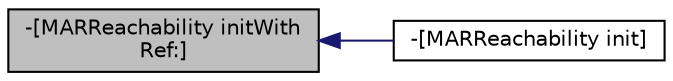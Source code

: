 digraph "-[MARReachability initWithRef:]"
{
  edge [fontname="Helvetica",fontsize="10",labelfontname="Helvetica",labelfontsize="10"];
  node [fontname="Helvetica",fontsize="10",shape=record];
  rankdir="LR";
  Node8 [label="-[MARReachability initWith\lRef:]",height=0.2,width=0.4,color="black", fillcolor="grey75", style="filled", fontcolor="black"];
  Node8 -> Node9 [dir="back",color="midnightblue",fontsize="10",style="solid",fontname="Helvetica"];
  Node9 [label="-[MARReachability init]",height=0.2,width=0.4,color="black", fillcolor="white", style="filled",URL="$interface_m_a_r_reachability.html#a394738059b07f690a829f2c1a1556d4b"];
}
